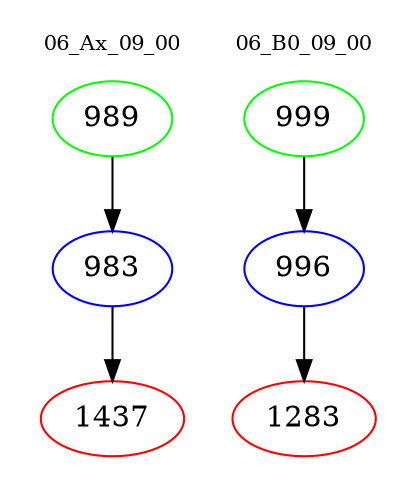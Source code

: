 digraph{
subgraph cluster_0 {
color = white
label = "06_Ax_09_00";
fontsize=10;
T0_989 [label="989", color="green"]
T0_989 -> T0_983 [color="black"]
T0_983 [label="983", color="blue"]
T0_983 -> T0_1437 [color="black"]
T0_1437 [label="1437", color="red"]
}
subgraph cluster_1 {
color = white
label = "06_B0_09_00";
fontsize=10;
T1_999 [label="999", color="green"]
T1_999 -> T1_996 [color="black"]
T1_996 [label="996", color="blue"]
T1_996 -> T1_1283 [color="black"]
T1_1283 [label="1283", color="red"]
}
}
